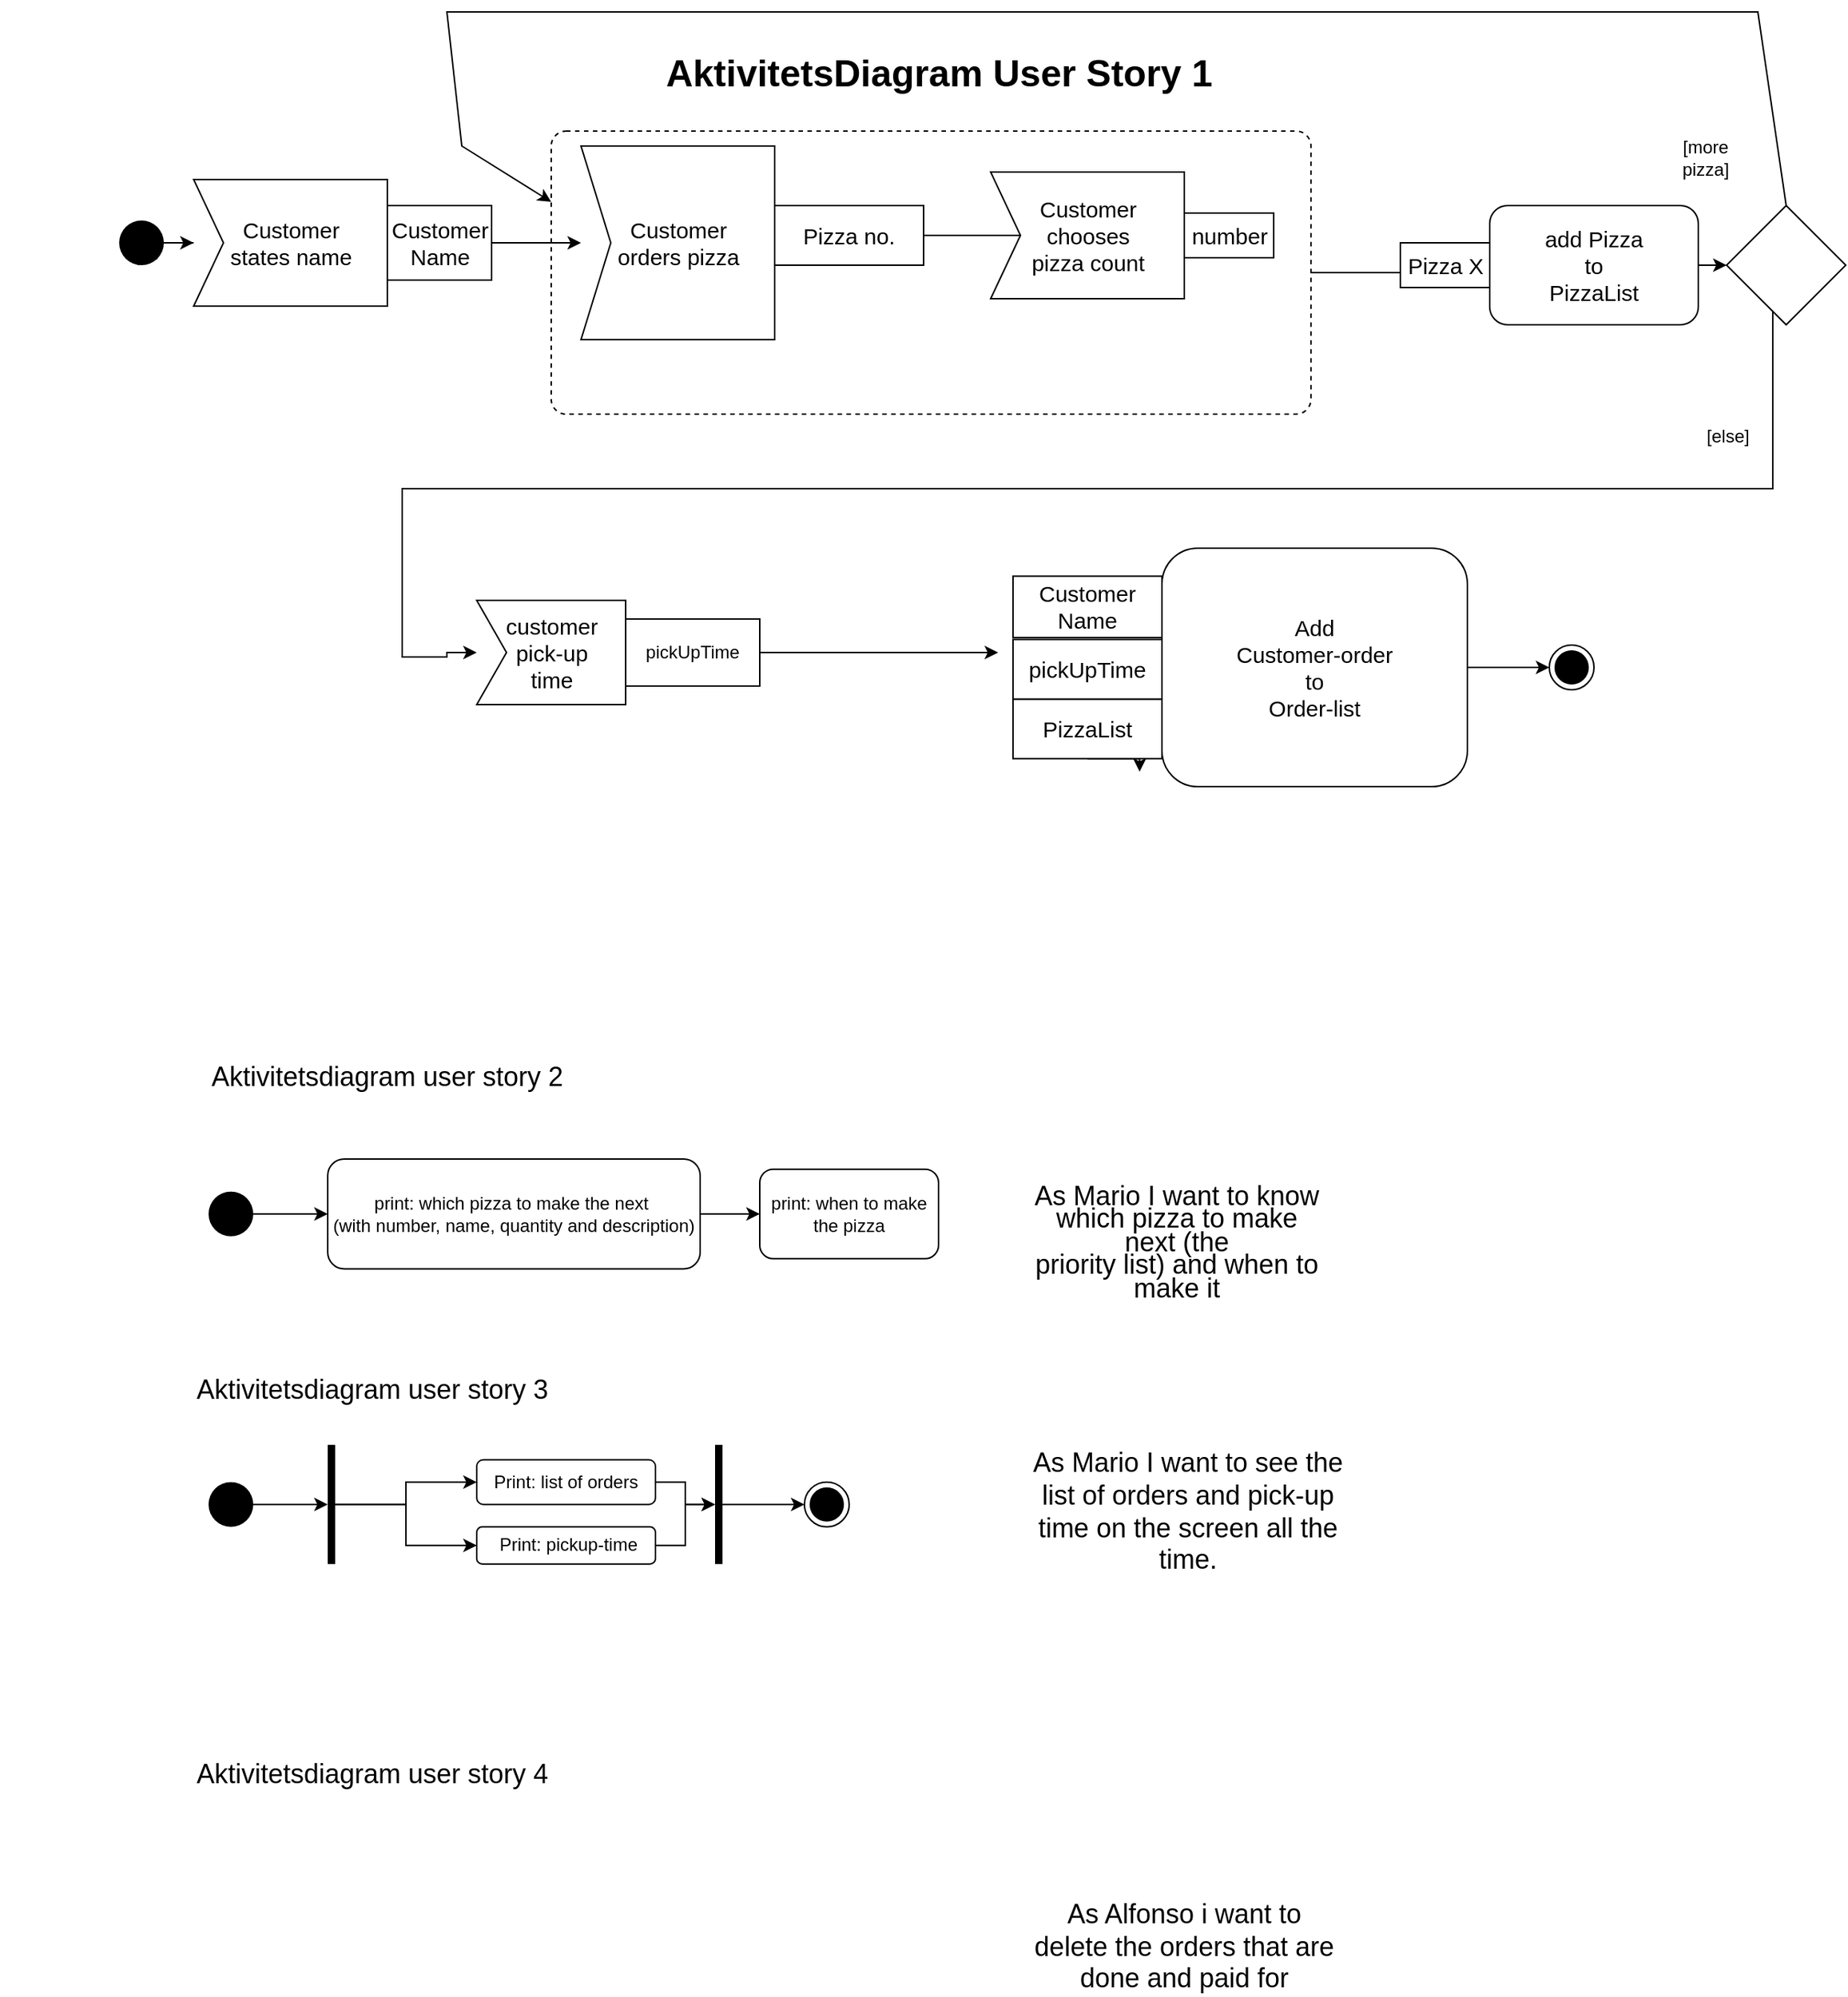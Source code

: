 <mxfile version="17.4.6" type="github">
  <diagram id="Llr04aB2i8rG7F-lMMOM" name="Page-1">
    <mxGraphModel dx="2615" dy="1080" grid="1" gridSize="10" guides="1" tooltips="1" connect="1" arrows="1" fold="1" page="1" pageScale="1" pageWidth="1169" pageHeight="1654" math="0" shadow="0">
      <root>
        <mxCell id="0" />
        <mxCell id="1" parent="0" />
        <mxCell id="DAa2m_oaoPKP5t2TtPUq-55" value="" style="edgeStyle=orthogonalEdgeStyle;rounded=0;orthogonalLoop=1;jettySize=auto;html=1;" edge="1" parent="1" source="DAa2m_oaoPKP5t2TtPUq-46" target="DAa2m_oaoPKP5t2TtPUq-54">
          <mxGeometry relative="1" as="geometry" />
        </mxCell>
        <mxCell id="DAa2m_oaoPKP5t2TtPUq-46" value="" style="dashed=1;rounded=1;absoluteArcSize=1;arcSize=20;html=1;verticalAlign=top;align=left;spacingTop=5;spacingLeft=10;" vertex="1" parent="1">
          <mxGeometry x="300" y="120" width="510" height="190" as="geometry" />
        </mxCell>
        <mxCell id="2Cyx6ej7TCa64QBJHTCq-1" value="&lt;font style=&quot;font-size: 18px&quot;&gt;As Mario I want to see the list of orders and pick-up time on the screen all the time.&lt;/font&gt;" style="text;html=1;strokeColor=none;fillColor=none;align=center;verticalAlign=middle;whiteSpace=wrap;rounded=0;" parent="1" vertex="1">
          <mxGeometry x="615" y="1001.87" width="225" height="90" as="geometry" />
        </mxCell>
        <mxCell id="2Cyx6ej7TCa64QBJHTCq-17" value="" style="edgeStyle=orthogonalEdgeStyle;rounded=0;orthogonalLoop=1;jettySize=auto;html=1;fontSize=18;" parent="1" source="2Cyx6ej7TCa64QBJHTCq-2" target="2Cyx6ej7TCa64QBJHTCq-5" edge="1">
          <mxGeometry relative="1" as="geometry" />
        </mxCell>
        <mxCell id="2Cyx6ej7TCa64QBJHTCq-2" value="" style="ellipse;fillColor=#000000;strokeColor=none;" parent="1" vertex="1">
          <mxGeometry x="70" y="831.87" width="30" height="30" as="geometry" />
        </mxCell>
        <mxCell id="2Cyx6ej7TCa64QBJHTCq-19" value="" style="edgeStyle=orthogonalEdgeStyle;rounded=0;orthogonalLoop=1;jettySize=auto;html=1;fontSize=18;" parent="1" source="2Cyx6ej7TCa64QBJHTCq-5" target="2Cyx6ej7TCa64QBJHTCq-18" edge="1">
          <mxGeometry relative="1" as="geometry" />
        </mxCell>
        <mxCell id="2Cyx6ej7TCa64QBJHTCq-5" value="print: which pizza to make the next&amp;nbsp;&lt;br&gt;(with number, name, quantity and description)" style="rounded=1;whiteSpace=wrap;html=1;" parent="1" vertex="1">
          <mxGeometry x="150" y="810" width="250" height="73.75" as="geometry" />
        </mxCell>
        <mxCell id="2Cyx6ej7TCa64QBJHTCq-7" value="&lt;p class=&quot;MsoNormal&quot;&gt;&lt;span lang=&quot;EN-US&quot; style=&quot;line-height: 107%&quot;&gt;&lt;font style=&quot;font-size: 18px&quot;&gt;As Mario I want to know which pizza to make next (the&lt;br&gt;priority list) and when to make it&lt;/font&gt;&lt;/span&gt;&lt;/p&gt;" style="text;html=1;strokeColor=none;fillColor=none;align=center;verticalAlign=middle;whiteSpace=wrap;rounded=0;" parent="1" vertex="1">
          <mxGeometry x="620" y="861.87" width="200" height="10" as="geometry" />
        </mxCell>
        <mxCell id="2Cyx6ej7TCa64QBJHTCq-8" value="Aktivitetsdiagram user story 2" style="text;html=1;strokeColor=none;fillColor=none;align=center;verticalAlign=middle;whiteSpace=wrap;rounded=0;fontSize=18;" parent="1" vertex="1">
          <mxGeometry x="-60" y="740" width="500" height="30" as="geometry" />
        </mxCell>
        <mxCell id="2Cyx6ej7TCa64QBJHTCq-9" value="Aktivitetsdiagram user story 3" style="text;html=1;strokeColor=none;fillColor=none;align=center;verticalAlign=middle;whiteSpace=wrap;rounded=0;fontSize=18;" parent="1" vertex="1">
          <mxGeometry x="-70" y="950" width="500" height="30" as="geometry" />
        </mxCell>
        <mxCell id="DAa2m_oaoPKP5t2TtPUq-33" value="" style="edgeStyle=orthogonalEdgeStyle;rounded=0;orthogonalLoop=1;jettySize=auto;html=1;" edge="1" parent="1" source="2Cyx6ej7TCa64QBJHTCq-13" target="DAa2m_oaoPKP5t2TtPUq-30">
          <mxGeometry relative="1" as="geometry" />
        </mxCell>
        <mxCell id="2Cyx6ej7TCa64QBJHTCq-13" value="" style="ellipse;fillColor=#000000;strokeColor=none;" parent="1" vertex="1">
          <mxGeometry x="70" y="1026.87" width="30" height="30" as="geometry" />
        </mxCell>
        <mxCell id="DAa2m_oaoPKP5t2TtPUq-38" value="" style="edgeStyle=orthogonalEdgeStyle;rounded=0;orthogonalLoop=1;jettySize=auto;html=1;" edge="1" parent="1" source="2Cyx6ej7TCa64QBJHTCq-15" target="DAa2m_oaoPKP5t2TtPUq-37">
          <mxGeometry relative="1" as="geometry" />
        </mxCell>
        <mxCell id="2Cyx6ej7TCa64QBJHTCq-15" value="Print: list of orders" style="rounded=1;whiteSpace=wrap;html=1;" parent="1" vertex="1">
          <mxGeometry x="250" y="1011.87" width="120" height="30" as="geometry" />
        </mxCell>
        <mxCell id="2Cyx6ej7TCa64QBJHTCq-18" value="print: when to make the pizza" style="whiteSpace=wrap;html=1;rounded=1;" parent="1" vertex="1">
          <mxGeometry x="440" y="816.875" width="120" height="60" as="geometry" />
        </mxCell>
        <mxCell id="2Cyx6ej7TCa64QBJHTCq-20" value="As Alfonso i want to delete the orders that are done and paid for" style="text;html=1;strokeColor=none;fillColor=none;align=center;verticalAlign=middle;whiteSpace=wrap;rounded=0;fontSize=18;" parent="1" vertex="1">
          <mxGeometry x="620" y="1310" width="210" height="58" as="geometry" />
        </mxCell>
        <mxCell id="2Cyx6ej7TCa64QBJHTCq-21" value="Aktivitetsdiagram user story 4" style="text;html=1;strokeColor=none;fillColor=none;align=center;verticalAlign=middle;whiteSpace=wrap;rounded=0;fontSize=18;" parent="1" vertex="1">
          <mxGeometry x="-70" y="1207.87" width="500" height="30" as="geometry" />
        </mxCell>
        <mxCell id="DAa2m_oaoPKP5t2TtPUq-2" value="Customer &lt;br style=&quot;font-size: 15px;&quot;&gt;orders pizza" style="html=1;shape=mxgraph.infographic.ribbonSimple;notch1=20;notch2=0;align=center;verticalAlign=middle;fontSize=15;fontStyle=0;fillColor=#FFFFFF;horizontal=1;" vertex="1" parent="1">
          <mxGeometry x="320" y="130" width="130" height="130" as="geometry" />
        </mxCell>
        <mxCell id="DAa2m_oaoPKP5t2TtPUq-3" value="" style="edgeStyle=orthogonalEdgeStyle;rounded=0;orthogonalLoop=1;jettySize=auto;html=1;horizontal=1;fontSize=15;" edge="1" parent="1" source="DAa2m_oaoPKP5t2TtPUq-5">
          <mxGeometry relative="1" as="geometry">
            <mxPoint x="670" y="190" as="targetPoint" />
            <Array as="points">
              <mxPoint x="640" y="190" />
              <mxPoint x="640" y="190" />
            </Array>
          </mxGeometry>
        </mxCell>
        <mxCell id="DAa2m_oaoPKP5t2TtPUq-5" value="Pizza no." style="whiteSpace=wrap;html=1;fontSize=15;fillColor=#FFFFFF;fontStyle=0;horizontal=1;" vertex="1" parent="1">
          <mxGeometry x="450" y="170" width="100" height="40" as="geometry" />
        </mxCell>
        <mxCell id="DAa2m_oaoPKP5t2TtPUq-12" value="Customer &lt;br style=&quot;font-size: 15px&quot;&gt;chooses&lt;br&gt;pizza count" style="html=1;shape=mxgraph.infographic.ribbonSimple;notch1=20;notch2=0;align=center;verticalAlign=middle;fontSize=15;fontStyle=0;fillColor=#FFFFFF;horizontal=1;" vertex="1" parent="1">
          <mxGeometry x="595" y="147.5" width="130" height="85" as="geometry" />
        </mxCell>
        <mxCell id="DAa2m_oaoPKP5t2TtPUq-68" style="edgeStyle=orthogonalEdgeStyle;rounded=0;orthogonalLoop=1;jettySize=auto;html=1;exitX=0.5;exitY=1;exitDx=0;exitDy=0;" edge="1" parent="1" source="DAa2m_oaoPKP5t2TtPUq-19">
          <mxGeometry relative="1" as="geometry">
            <mxPoint x="695" y="550" as="targetPoint" />
          </mxGeometry>
        </mxCell>
        <mxCell id="DAa2m_oaoPKP5t2TtPUq-19" value="PizzaList" style="rounded=0;whiteSpace=wrap;html=1;labelBackgroundColor=none;fontSize=15;" vertex="1" parent="1">
          <mxGeometry x="610" y="501.25" width="100" height="40" as="geometry" />
        </mxCell>
        <mxCell id="DAa2m_oaoPKP5t2TtPUq-20" value="pickUpTime" style="rounded=0;whiteSpace=wrap;html=1;labelBackgroundColor=none;fontSize=15;" vertex="1" parent="1">
          <mxGeometry x="610" y="461.25" width="100" height="40" as="geometry" />
        </mxCell>
        <mxCell id="DAa2m_oaoPKP5t2TtPUq-21" value="Customer&lt;br&gt;Name" style="rounded=0;whiteSpace=wrap;html=1;labelBackgroundColor=none;fontSize=15;" vertex="1" parent="1">
          <mxGeometry x="610" y="418.75" width="100" height="41.25" as="geometry" />
        </mxCell>
        <mxCell id="DAa2m_oaoPKP5t2TtPUq-22" value="" style="edgeStyle=orthogonalEdgeStyle;rounded=0;orthogonalLoop=1;jettySize=auto;html=1;fontSize=15;" edge="1" parent="1" source="DAa2m_oaoPKP5t2TtPUq-23" target="DAa2m_oaoPKP5t2TtPUq-26">
          <mxGeometry relative="1" as="geometry" />
        </mxCell>
        <mxCell id="DAa2m_oaoPKP5t2TtPUq-23" value="Add&lt;br&gt;Customer-order&lt;br&gt;to&lt;br&gt;Order-list" style="rounded=1;whiteSpace=wrap;html=1;labelBackgroundColor=none;fontSize=15;" vertex="1" parent="1">
          <mxGeometry x="710" y="400" width="205" height="160" as="geometry" />
        </mxCell>
        <mxCell id="DAa2m_oaoPKP5t2TtPUq-24" value="Customer &lt;br style=&quot;font-size: 15px&quot;&gt;states name" style="html=1;shape=mxgraph.infographic.ribbonSimple;notch1=20;notch2=0;align=center;verticalAlign=middle;fontSize=15;fontStyle=0;fillColor=#FFFFFF;horizontal=1;" vertex="1" parent="1">
          <mxGeometry x="60" y="152.5" width="130" height="85" as="geometry" />
        </mxCell>
        <mxCell id="DAa2m_oaoPKP5t2TtPUq-50" value="" style="edgeStyle=orthogonalEdgeStyle;rounded=0;orthogonalLoop=1;jettySize=auto;html=1;" edge="1" parent="1" source="DAa2m_oaoPKP5t2TtPUq-25" target="DAa2m_oaoPKP5t2TtPUq-2">
          <mxGeometry relative="1" as="geometry" />
        </mxCell>
        <mxCell id="DAa2m_oaoPKP5t2TtPUq-25" value="Customer&lt;br&gt;Name" style="text;html=1;align=center;verticalAlign=middle;dashed=0;fillColor=#ffffff;strokeColor=#000000;fontSize=15;" vertex="1" parent="1">
          <mxGeometry x="190" y="170" width="70" height="50" as="geometry" />
        </mxCell>
        <mxCell id="DAa2m_oaoPKP5t2TtPUq-26" value="" style="ellipse;html=1;shape=endState;fillColor=#000000;strokeColor=#000000;labelBackgroundColor=none;fontSize=15;" vertex="1" parent="1">
          <mxGeometry x="970" y="465" width="30" height="30" as="geometry" />
        </mxCell>
        <mxCell id="DAa2m_oaoPKP5t2TtPUq-27" value="AktivitetsDiagram User Story 1" style="text;html=1;align=center;verticalAlign=middle;resizable=0;points=[];autosize=1;strokeColor=none;fillColor=none;fontSize=25;fontStyle=1" vertex="1" parent="1">
          <mxGeometry x="370" y="60" width="380" height="40" as="geometry" />
        </mxCell>
        <mxCell id="DAa2m_oaoPKP5t2TtPUq-34" value="" style="edgeStyle=orthogonalEdgeStyle;rounded=0;orthogonalLoop=1;jettySize=auto;html=1;" edge="1" parent="1" source="DAa2m_oaoPKP5t2TtPUq-30" target="2Cyx6ej7TCa64QBJHTCq-15">
          <mxGeometry relative="1" as="geometry" />
        </mxCell>
        <mxCell id="DAa2m_oaoPKP5t2TtPUq-36" value="" style="edgeStyle=orthogonalEdgeStyle;rounded=0;orthogonalLoop=1;jettySize=auto;html=1;" edge="1" parent="1" source="DAa2m_oaoPKP5t2TtPUq-30" target="DAa2m_oaoPKP5t2TtPUq-35">
          <mxGeometry relative="1" as="geometry" />
        </mxCell>
        <mxCell id="DAa2m_oaoPKP5t2TtPUq-30" value="" style="html=1;points=[];perimeter=orthogonalPerimeter;fillColor=#000000;strokeColor=none;" vertex="1" parent="1">
          <mxGeometry x="150" y="1001.87" width="5" height="80" as="geometry" />
        </mxCell>
        <mxCell id="DAa2m_oaoPKP5t2TtPUq-39" value="" style="edgeStyle=orthogonalEdgeStyle;rounded=0;orthogonalLoop=1;jettySize=auto;html=1;" edge="1" parent="1" source="DAa2m_oaoPKP5t2TtPUq-35" target="DAa2m_oaoPKP5t2TtPUq-37">
          <mxGeometry relative="1" as="geometry" />
        </mxCell>
        <mxCell id="DAa2m_oaoPKP5t2TtPUq-35" value="&lt;span&gt;&amp;nbsp;Print: pickup-time&lt;/span&gt;" style="rounded=1;whiteSpace=wrap;html=1;" vertex="1" parent="1">
          <mxGeometry x="250" y="1056.87" width="120" height="25" as="geometry" />
        </mxCell>
        <mxCell id="DAa2m_oaoPKP5t2TtPUq-41" value="" style="edgeStyle=orthogonalEdgeStyle;rounded=0;orthogonalLoop=1;jettySize=auto;html=1;" edge="1" parent="1" source="DAa2m_oaoPKP5t2TtPUq-37" target="DAa2m_oaoPKP5t2TtPUq-40">
          <mxGeometry relative="1" as="geometry" />
        </mxCell>
        <mxCell id="DAa2m_oaoPKP5t2TtPUq-37" value="" style="html=1;points=[];perimeter=orthogonalPerimeter;fillColor=#000000;strokeColor=none;" vertex="1" parent="1">
          <mxGeometry x="410" y="1001.87" width="5" height="80" as="geometry" />
        </mxCell>
        <mxCell id="DAa2m_oaoPKP5t2TtPUq-40" value="" style="ellipse;html=1;shape=endState;fillColor=#000000;strokeColor=#000000;" vertex="1" parent="1">
          <mxGeometry x="470" y="1026.87" width="30" height="30" as="geometry" />
        </mxCell>
        <mxCell id="DAa2m_oaoPKP5t2TtPUq-49" value="" style="edgeStyle=orthogonalEdgeStyle;rounded=0;orthogonalLoop=1;jettySize=auto;html=1;" edge="1" parent="1" source="DAa2m_oaoPKP5t2TtPUq-42" target="DAa2m_oaoPKP5t2TtPUq-24">
          <mxGeometry relative="1" as="geometry" />
        </mxCell>
        <mxCell id="DAa2m_oaoPKP5t2TtPUq-42" value="" style="ellipse;fillColor=#000000;strokeColor=none;horizontal=1;fontSize=15;" vertex="1" parent="1">
          <mxGeometry x="10" y="180" width="30" height="30" as="geometry" />
        </mxCell>
        <mxCell id="DAa2m_oaoPKP5t2TtPUq-14" value="number" style="text;html=1;align=center;verticalAlign=middle;dashed=0;fillColor=#ffffff;strokeColor=#000000;fontSize=15;" vertex="1" parent="1">
          <mxGeometry x="725" y="175" width="60" height="30" as="geometry" />
        </mxCell>
        <mxCell id="DAa2m_oaoPKP5t2TtPUq-48" style="edgeStyle=orthogonalEdgeStyle;rounded=0;orthogonalLoop=1;jettySize=auto;html=1;exitX=1;exitY=1;exitDx=0;exitDy=0;entryX=0;entryY=1;entryDx=0;entryDy=0;" edge="1" parent="1" source="DAa2m_oaoPKP5t2TtPUq-42" target="DAa2m_oaoPKP5t2TtPUq-42">
          <mxGeometry relative="1" as="geometry" />
        </mxCell>
        <mxCell id="DAa2m_oaoPKP5t2TtPUq-73" value="" style="edgeStyle=orthogonalEdgeStyle;rounded=0;orthogonalLoop=1;jettySize=auto;html=1;" edge="1" parent="1" source="DAa2m_oaoPKP5t2TtPUq-53">
          <mxGeometry relative="1" as="geometry">
            <mxPoint x="400" y="470" as="targetPoint" />
          </mxGeometry>
        </mxCell>
        <mxCell id="DAa2m_oaoPKP5t2TtPUq-53" value="customer &lt;br&gt;pick-up &lt;br&gt;time" style="html=1;shape=mxgraph.infographic.ribbonSimple;notch1=20;notch2=0;align=center;verticalAlign=middle;fontSize=15;fontStyle=0;fillColor=#FFFFFF;horizontal=1;" vertex="1" parent="1">
          <mxGeometry x="250" y="435" width="100" height="70" as="geometry" />
        </mxCell>
        <mxCell id="DAa2m_oaoPKP5t2TtPUq-58" value="" style="edgeStyle=orthogonalEdgeStyle;rounded=0;orthogonalLoop=1;jettySize=auto;html=1;" edge="1" parent="1" source="DAa2m_oaoPKP5t2TtPUq-54">
          <mxGeometry relative="1" as="geometry">
            <mxPoint x="250" y="470" as="targetPoint" />
            <Array as="points">
              <mxPoint x="1120" y="360" />
              <mxPoint x="200" y="360" />
              <mxPoint x="200" y="473" />
              <mxPoint x="230" y="473" />
              <mxPoint x="230" y="470" />
            </Array>
          </mxGeometry>
        </mxCell>
        <mxCell id="DAa2m_oaoPKP5t2TtPUq-54" value="" style="rhombus;whiteSpace=wrap;html=1;" vertex="1" parent="1">
          <mxGeometry x="1089" y="170" width="80" height="80" as="geometry" />
        </mxCell>
        <mxCell id="DAa2m_oaoPKP5t2TtPUq-56" value="" style="endArrow=classic;html=1;rounded=0;exitX=0.5;exitY=0;exitDx=0;exitDy=0;entryX=0;entryY=0.25;entryDx=0;entryDy=0;" edge="1" parent="1" source="DAa2m_oaoPKP5t2TtPUq-54" target="DAa2m_oaoPKP5t2TtPUq-46">
          <mxGeometry width="50" height="50" relative="1" as="geometry">
            <mxPoint x="1090" y="400" as="sourcePoint" />
            <mxPoint x="300" y="210" as="targetPoint" />
            <Array as="points">
              <mxPoint x="1110" y="40" />
              <mxPoint x="680" y="40" />
              <mxPoint x="230" y="40" />
              <mxPoint x="240" y="130" />
            </Array>
          </mxGeometry>
        </mxCell>
        <mxCell id="DAa2m_oaoPKP5t2TtPUq-60" value="[more pizza]" style="text;html=1;strokeColor=none;fillColor=none;align=center;verticalAlign=middle;whiteSpace=wrap;rounded=0;" vertex="1" parent="1">
          <mxGeometry x="1045" y="122.5" width="60" height="30" as="geometry" />
        </mxCell>
        <mxCell id="DAa2m_oaoPKP5t2TtPUq-61" value="[else]" style="text;html=1;strokeColor=none;fillColor=none;align=center;verticalAlign=middle;whiteSpace=wrap;rounded=0;" vertex="1" parent="1">
          <mxGeometry x="1060" y="310" width="60" height="30" as="geometry" />
        </mxCell>
        <mxCell id="DAa2m_oaoPKP5t2TtPUq-66" value="add Pizza&lt;br style=&quot;font-size: 15px&quot;&gt;to &lt;br&gt;PizzaList" style="rounded=1;whiteSpace=wrap;html=1;fontSize=15;fillColor=#FFFFFF;fontStyle=0;horizontal=1;" vertex="1" parent="1">
          <mxGeometry x="930.0" y="170" width="140" height="80" as="geometry" />
        </mxCell>
        <mxCell id="DAa2m_oaoPKP5t2TtPUq-67" value="Pizza X" style="text;html=1;align=center;verticalAlign=middle;dashed=0;fillColor=#ffffff;strokeColor=#000000;fontSize=15;" vertex="1" parent="1">
          <mxGeometry x="870" y="195" width="60" height="30" as="geometry" />
        </mxCell>
        <mxCell id="DAa2m_oaoPKP5t2TtPUq-76" style="edgeStyle=orthogonalEdgeStyle;rounded=0;orthogonalLoop=1;jettySize=auto;html=1;" edge="1" parent="1" source="DAa2m_oaoPKP5t2TtPUq-74">
          <mxGeometry relative="1" as="geometry">
            <mxPoint x="600" y="470" as="targetPoint" />
          </mxGeometry>
        </mxCell>
        <mxCell id="DAa2m_oaoPKP5t2TtPUq-74" value="pickUpTime" style="rounded=0;whiteSpace=wrap;html=1;" vertex="1" parent="1">
          <mxGeometry x="350" y="447.5" width="90" height="45" as="geometry" />
        </mxCell>
      </root>
    </mxGraphModel>
  </diagram>
</mxfile>
